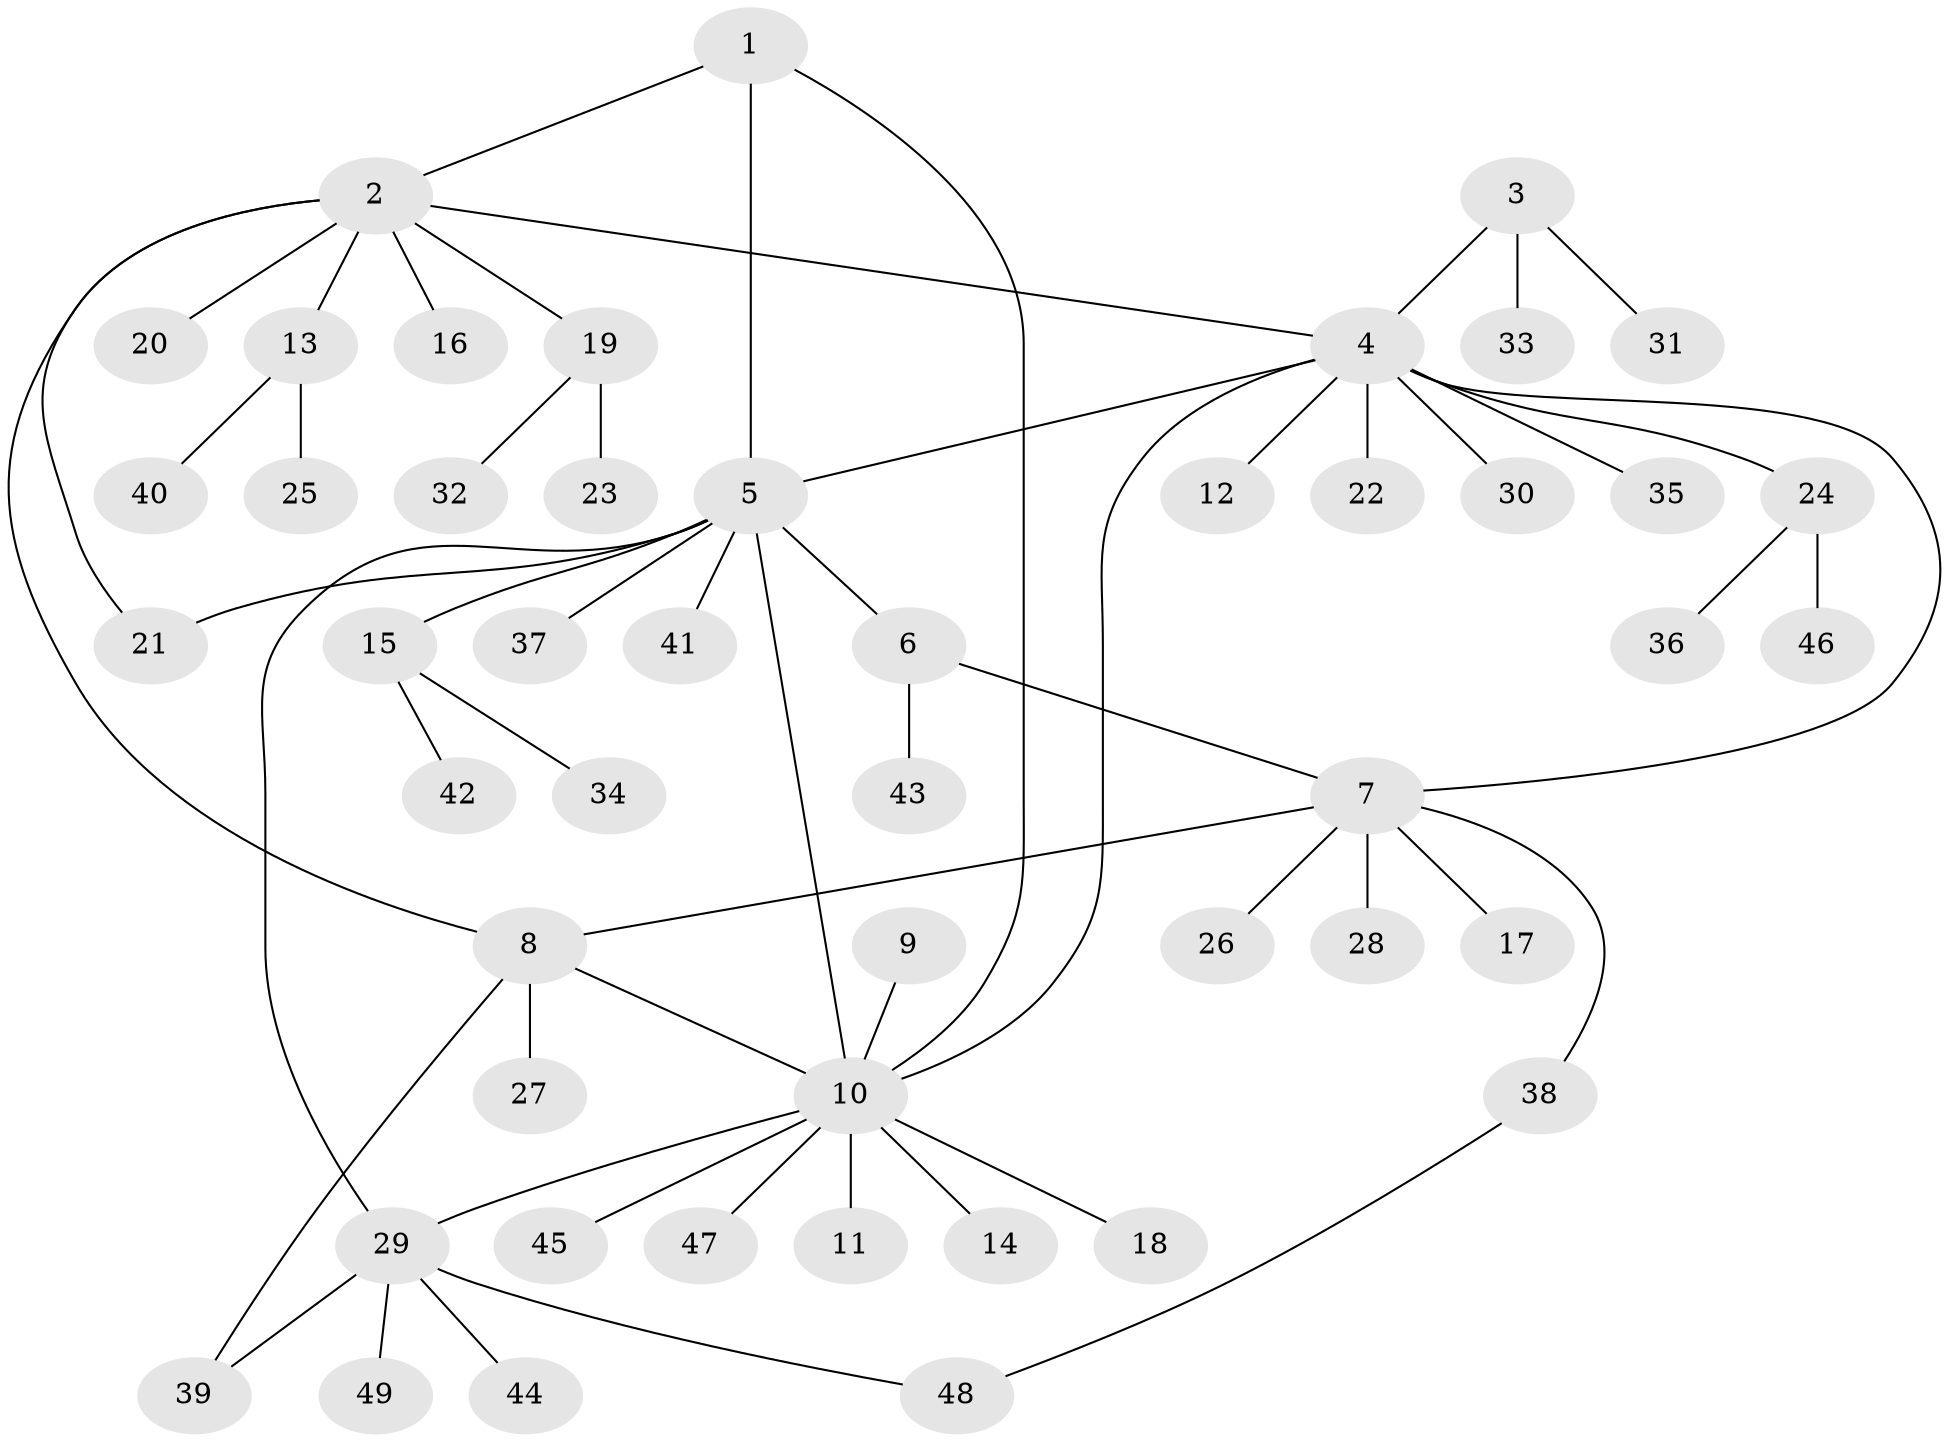 // Generated by graph-tools (version 1.1) at 2025/02/03/09/25 03:02:35]
// undirected, 49 vertices, 58 edges
graph export_dot {
graph [start="1"]
  node [color=gray90,style=filled];
  1;
  2;
  3;
  4;
  5;
  6;
  7;
  8;
  9;
  10;
  11;
  12;
  13;
  14;
  15;
  16;
  17;
  18;
  19;
  20;
  21;
  22;
  23;
  24;
  25;
  26;
  27;
  28;
  29;
  30;
  31;
  32;
  33;
  34;
  35;
  36;
  37;
  38;
  39;
  40;
  41;
  42;
  43;
  44;
  45;
  46;
  47;
  48;
  49;
  1 -- 2;
  1 -- 5;
  1 -- 10;
  2 -- 4;
  2 -- 8;
  2 -- 13;
  2 -- 16;
  2 -- 19;
  2 -- 20;
  2 -- 21;
  3 -- 4;
  3 -- 31;
  3 -- 33;
  4 -- 5;
  4 -- 7;
  4 -- 10;
  4 -- 12;
  4 -- 22;
  4 -- 24;
  4 -- 30;
  4 -- 35;
  5 -- 6;
  5 -- 10;
  5 -- 15;
  5 -- 21;
  5 -- 29;
  5 -- 37;
  5 -- 41;
  6 -- 7;
  6 -- 43;
  7 -- 8;
  7 -- 17;
  7 -- 26;
  7 -- 28;
  7 -- 38;
  8 -- 10;
  8 -- 27;
  8 -- 39;
  9 -- 10;
  10 -- 11;
  10 -- 14;
  10 -- 18;
  10 -- 29;
  10 -- 45;
  10 -- 47;
  13 -- 25;
  13 -- 40;
  15 -- 34;
  15 -- 42;
  19 -- 23;
  19 -- 32;
  24 -- 36;
  24 -- 46;
  29 -- 39;
  29 -- 44;
  29 -- 48;
  29 -- 49;
  38 -- 48;
}
